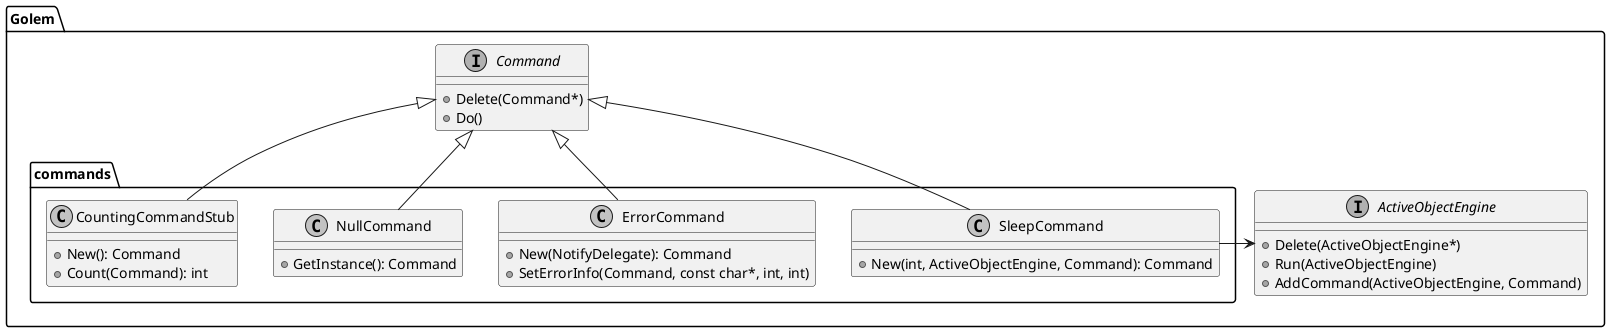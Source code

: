 ﻿@startuml command_class_diagram
skinparam {
    defaultFontName Ricty Diminished
    monochrome true
}

package Golem {
    interface Command {
        + Delete(Command*)
        + Do()
    }

    interface ActiveObjectEngine {
        + Delete(ActiveObjectEngine*)
        + Run(ActiveObjectEngine)
        + AddCommand(ActiveObjectEngine, Command)
    }

    folder commands {
        class SleepCommand {
            + New(int, ActiveObjectEngine, Command): Command
        }

        class ErrorCommand {
            + New(NotifyDelegate): Command
            + SetErrorInfo(Command, const char*, int, int)
        }

        class NullCommand {
            + GetInstance(): Command
        }

        class CountingCommandStub {
            + New(): Command
            + Count(Command): int
        }
    }

    Command <|-- SleepCommand
    Command <|-- ErrorCommand
    Command <|-- NullCommand
    Command <|-- CountingCommandStub
    SleepCommand -> ActiveObjectEngine
}
@enduml
